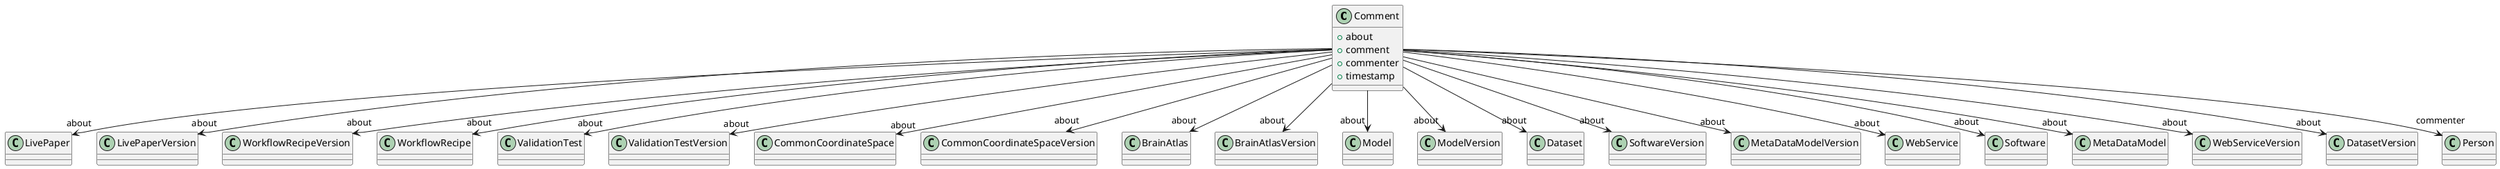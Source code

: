 @startuml
class Comment {
+about
+comment
+commenter
+timestamp

}
Comment -d-> "about" LivePaper
Comment -d-> "about" LivePaperVersion
Comment -d-> "about" WorkflowRecipeVersion
Comment -d-> "about" WorkflowRecipe
Comment -d-> "about" ValidationTest
Comment -d-> "about" ValidationTestVersion
Comment -d-> "about" CommonCoordinateSpace
Comment -d-> "about" CommonCoordinateSpaceVersion
Comment -d-> "about" BrainAtlas
Comment -d-> "about" BrainAtlasVersion
Comment -d-> "about" Model
Comment -d-> "about" ModelVersion
Comment -d-> "about" Dataset
Comment -d-> "about" SoftwareVersion
Comment -d-> "about" MetaDataModelVersion
Comment -d-> "about" WebService
Comment -d-> "about" Software
Comment -d-> "about" MetaDataModel
Comment -d-> "about" WebServiceVersion
Comment -d-> "about" DatasetVersion
Comment -d-> "commenter" Person

@enduml